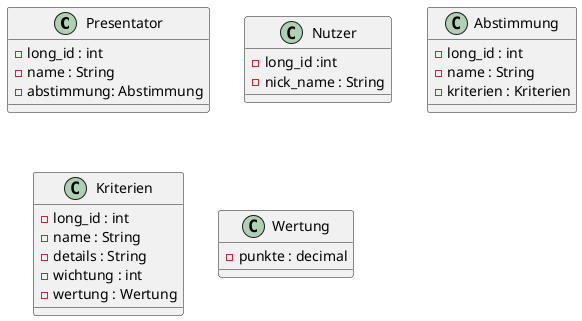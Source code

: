 @startuml
'https://plantuml.com/class-diagram


class Presentator{
-long_id : int
-name : String
-abstimmung: Abstimmung
}

class Nutzer{
-long_id :int
-nick_name : String
}
class Abstimmung{
-long_id : int
-name : String
-kriterien : Kriterien
}
class Kriterien{
-long_id : int
-name : String
-details : String
-wichtung : int
-wertung : Wertung
}

class Wertung{
-punkte : decimal
}

@enduml